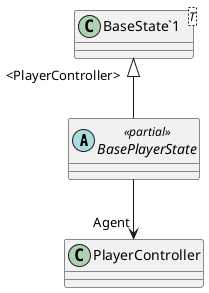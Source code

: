 @startuml
abstract class BasePlayerState <<partial>> {
}
class "BaseState`1"<T> {
}
"BaseState`1" "<PlayerController>" <|-- BasePlayerState
BasePlayerState --> "Agent" PlayerController
@enduml
